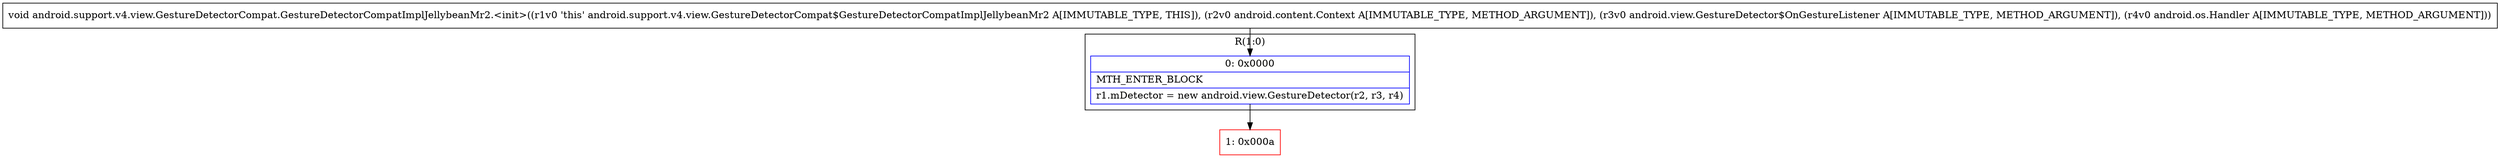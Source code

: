 digraph "CFG forandroid.support.v4.view.GestureDetectorCompat.GestureDetectorCompatImplJellybeanMr2.\<init\>(Landroid\/content\/Context;Landroid\/view\/GestureDetector$OnGestureListener;Landroid\/os\/Handler;)V" {
subgraph cluster_Region_83469826 {
label = "R(1:0)";
node [shape=record,color=blue];
Node_0 [shape=record,label="{0\:\ 0x0000|MTH_ENTER_BLOCK\l|r1.mDetector = new android.view.GestureDetector(r2, r3, r4)\l}"];
}
Node_1 [shape=record,color=red,label="{1\:\ 0x000a}"];
MethodNode[shape=record,label="{void android.support.v4.view.GestureDetectorCompat.GestureDetectorCompatImplJellybeanMr2.\<init\>((r1v0 'this' android.support.v4.view.GestureDetectorCompat$GestureDetectorCompatImplJellybeanMr2 A[IMMUTABLE_TYPE, THIS]), (r2v0 android.content.Context A[IMMUTABLE_TYPE, METHOD_ARGUMENT]), (r3v0 android.view.GestureDetector$OnGestureListener A[IMMUTABLE_TYPE, METHOD_ARGUMENT]), (r4v0 android.os.Handler A[IMMUTABLE_TYPE, METHOD_ARGUMENT])) }"];
MethodNode -> Node_0;
Node_0 -> Node_1;
}

